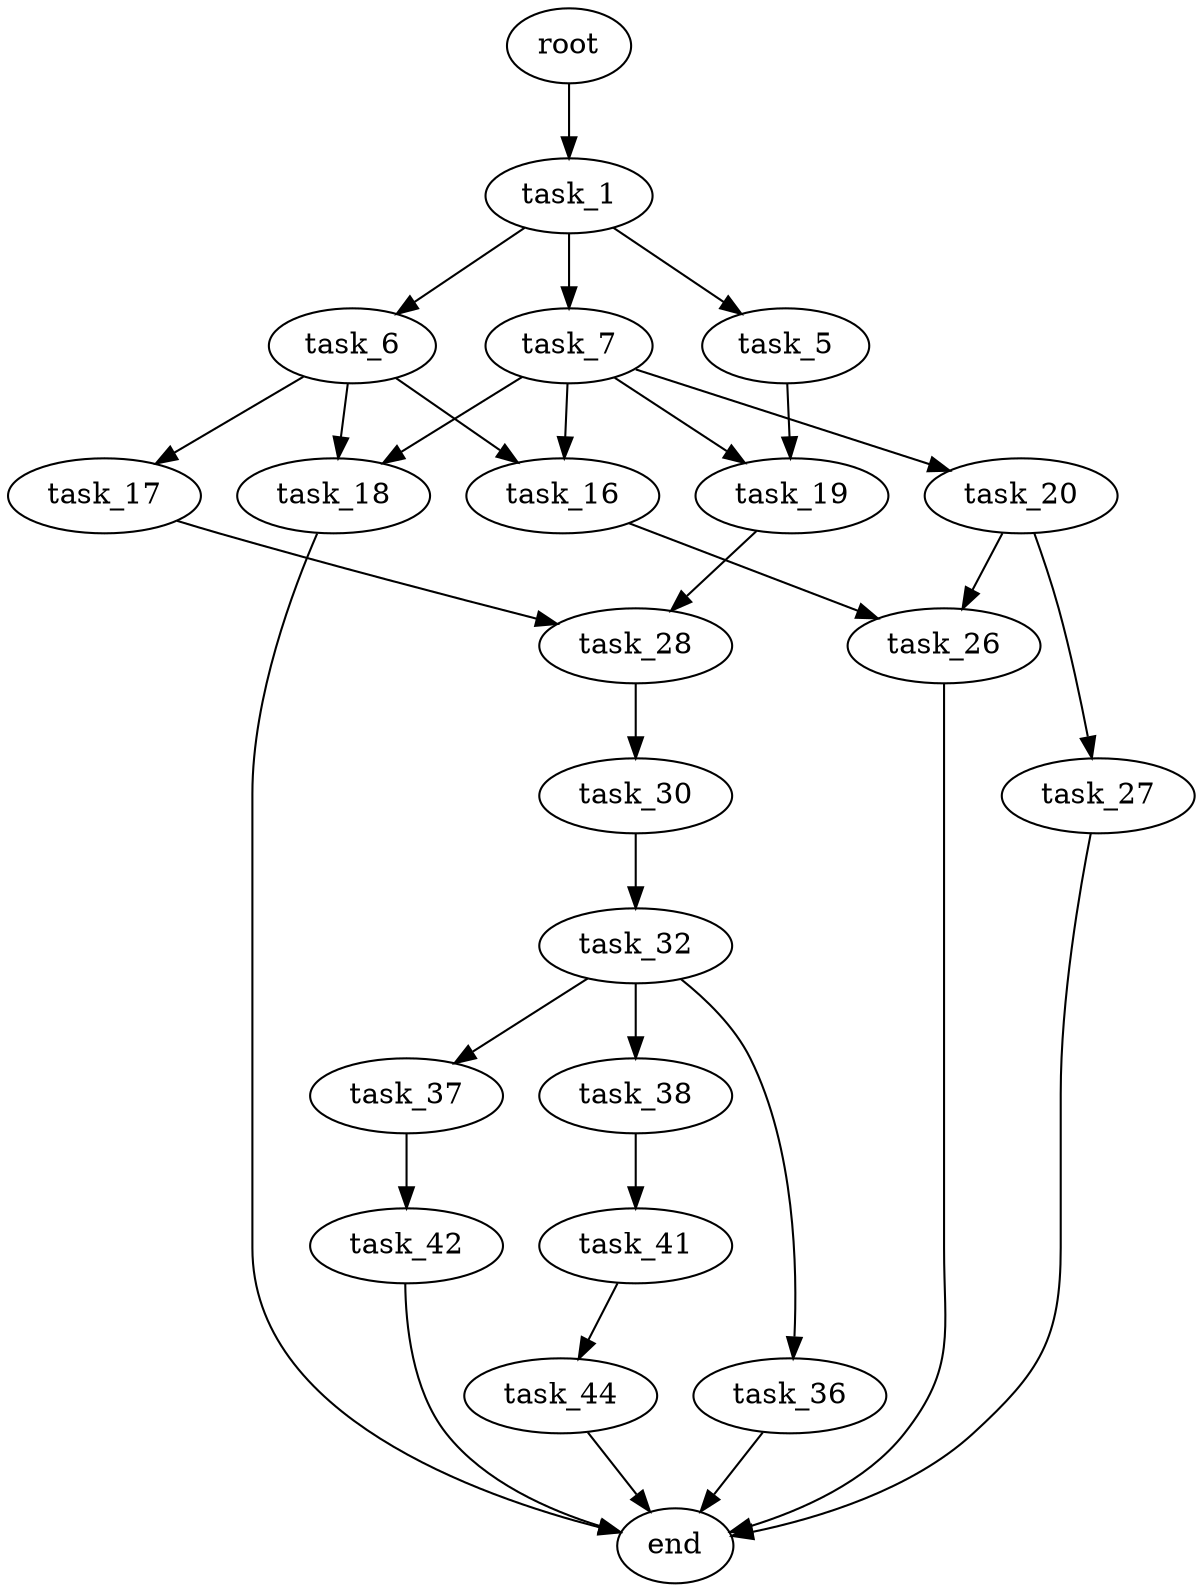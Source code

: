 digraph G {
  root [size="0.000000"];
  task_1 [size="134217728000.000000"];
  task_5 [size="151039777737.000000"];
  task_6 [size="85814130558.000000"];
  task_7 [size="23363063658.000000"];
  task_19 [size="490361624886.000000"];
  task_16 [size="368293445632.000000"];
  task_17 [size="5926109676.000000"];
  task_18 [size="28991029248.000000"];
  task_20 [size="207877393990.000000"];
  task_26 [size="66634554499.000000"];
  task_28 [size="404480200393.000000"];
  end [size="0.000000"];
  task_27 [size="3036087501.000000"];
  task_30 [size="68719476736.000000"];
  task_32 [size="134217728000.000000"];
  task_36 [size="34723363550.000000"];
  task_37 [size="413739363050.000000"];
  task_38 [size="2307257866.000000"];
  task_42 [size="479692954937.000000"];
  task_41 [size="4092766652.000000"];
  task_44 [size="28991029248.000000"];

  root -> task_1 [size="1.000000"];
  task_1 -> task_5 [size="209715200.000000"];
  task_1 -> task_6 [size="209715200.000000"];
  task_1 -> task_7 [size="209715200.000000"];
  task_5 -> task_19 [size="301989888.000000"];
  task_6 -> task_16 [size="301989888.000000"];
  task_6 -> task_17 [size="301989888.000000"];
  task_6 -> task_18 [size="301989888.000000"];
  task_7 -> task_16 [size="536870912.000000"];
  task_7 -> task_18 [size="536870912.000000"];
  task_7 -> task_19 [size="536870912.000000"];
  task_7 -> task_20 [size="536870912.000000"];
  task_19 -> task_28 [size="838860800.000000"];
  task_16 -> task_26 [size="411041792.000000"];
  task_17 -> task_28 [size="33554432.000000"];
  task_18 -> end [size="1.000000"];
  task_20 -> task_26 [size="209715200.000000"];
  task_20 -> task_27 [size="209715200.000000"];
  task_26 -> end [size="1.000000"];
  task_28 -> task_30 [size="679477248.000000"];
  task_27 -> end [size="1.000000"];
  task_30 -> task_32 [size="134217728.000000"];
  task_32 -> task_36 [size="209715200.000000"];
  task_32 -> task_37 [size="209715200.000000"];
  task_32 -> task_38 [size="209715200.000000"];
  task_36 -> end [size="1.000000"];
  task_37 -> task_42 [size="411041792.000000"];
  task_38 -> task_41 [size="134217728.000000"];
  task_42 -> end [size="1.000000"];
  task_41 -> task_44 [size="411041792.000000"];
  task_44 -> end [size="1.000000"];
}
